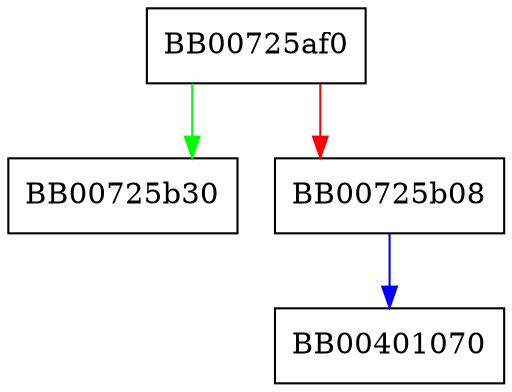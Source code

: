 digraph bn_set_words {
  node [shape="box"];
  graph [splines=ortho];
  BB00725af0 -> BB00725b30 [color="green"];
  BB00725af0 -> BB00725b08 [color="red"];
  BB00725b08 -> BB00401070 [color="blue"];
}